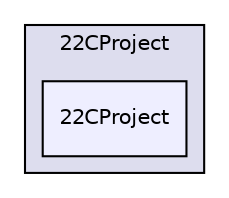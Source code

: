 digraph "/Users/fnord/Documents/CPP/22CProject/22CProject" {
  compound=true
  node [ fontsize="10", fontname="Helvetica"];
  edge [ labelfontsize="10", labelfontname="Helvetica"];
  subgraph clusterdir_b8a87e28eb87915c7238fb811dd8b175 {
    graph [ bgcolor="#ddddee", pencolor="black", label="22CProject" fontname="Helvetica", fontsize="10", URL="dir_b8a87e28eb87915c7238fb811dd8b175.html"]
  dir_c477458ddb4dc16d9fafe839c44c4940 [shape=box, label="22CProject", style="filled", fillcolor="#eeeeff", pencolor="black", URL="dir_c477458ddb4dc16d9fafe839c44c4940.html"];
  }
}
